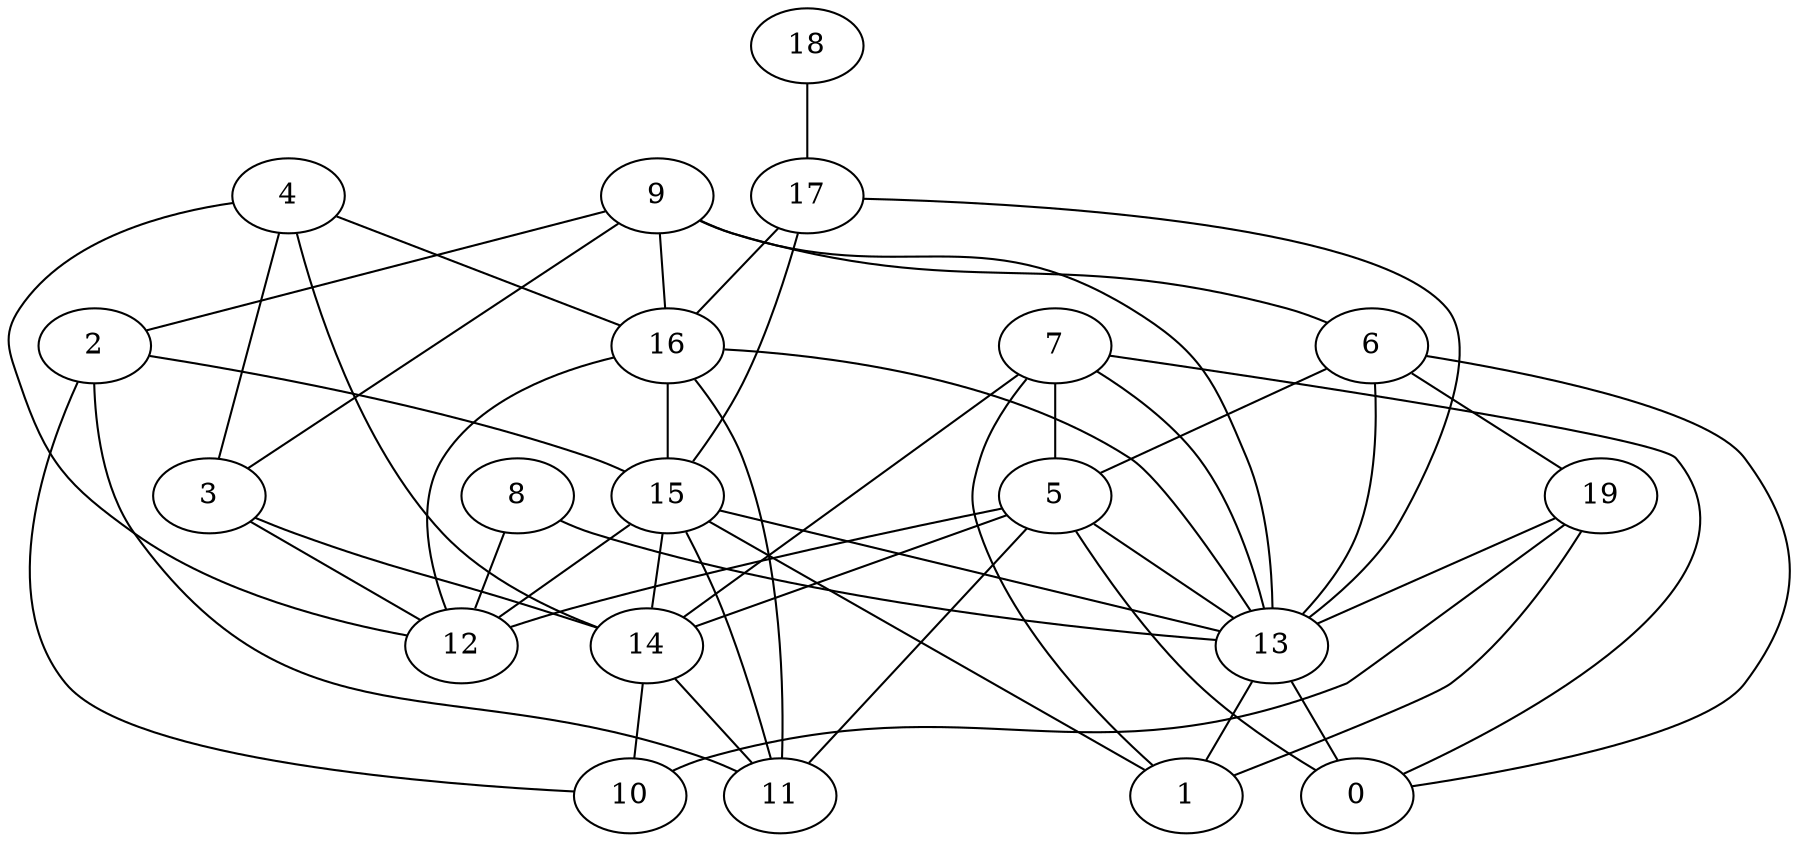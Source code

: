 digraph GG_graph {

subgraph G_graph {
edge [color = black]
"8" -> "13" [dir = none]
"16" -> "13" [dir = none]
"3" -> "12" [dir = none]
"18" -> "17" [dir = none]
"15" -> "11" [dir = none]
"15" -> "12" [dir = none]
"15" -> "14" [dir = none]
"15" -> "13" [dir = none]
"2" -> "10" [dir = none]
"4" -> "14" [dir = none]
"19" -> "1" [dir = none]
"19" -> "10" [dir = none]
"19" -> "13" [dir = none]
"6" -> "0" [dir = none]
"6" -> "13" [dir = none]
"9" -> "6" [dir = none]
"7" -> "5" [dir = none]
"17" -> "13" [dir = none]
"5" -> "14" [dir = none]
"5" -> "12" [dir = none]
"14" -> "11" [dir = none]
"17" -> "16" [dir = none]
"7" -> "13" [dir = none]
"8" -> "12" [dir = none]
"7" -> "14" [dir = none]
"3" -> "14" [dir = none]
"16" -> "15" [dir = none]
"5" -> "11" [dir = none]
"7" -> "0" [dir = none]
"5" -> "13" [dir = none]
"9" -> "13" [dir = none]
"6" -> "5" [dir = none]
"4" -> "3" [dir = none]
"17" -> "15" [dir = none]
"4" -> "16" [dir = none]
"9" -> "16" [dir = none]
"14" -> "10" [dir = none]
"5" -> "0" [dir = none]
"2" -> "15" [dir = none]
"15" -> "1" [dir = none]
"16" -> "12" [dir = none]
"2" -> "11" [dir = none]
"6" -> "19" [dir = none]
"16" -> "11" [dir = none]
"9" -> "2" [dir = none]
"13" -> "0" [dir = none]
"13" -> "1" [dir = none]
"7" -> "1" [dir = none]
"4" -> "12" [dir = none]
"9" -> "3" [dir = none]
}

}
